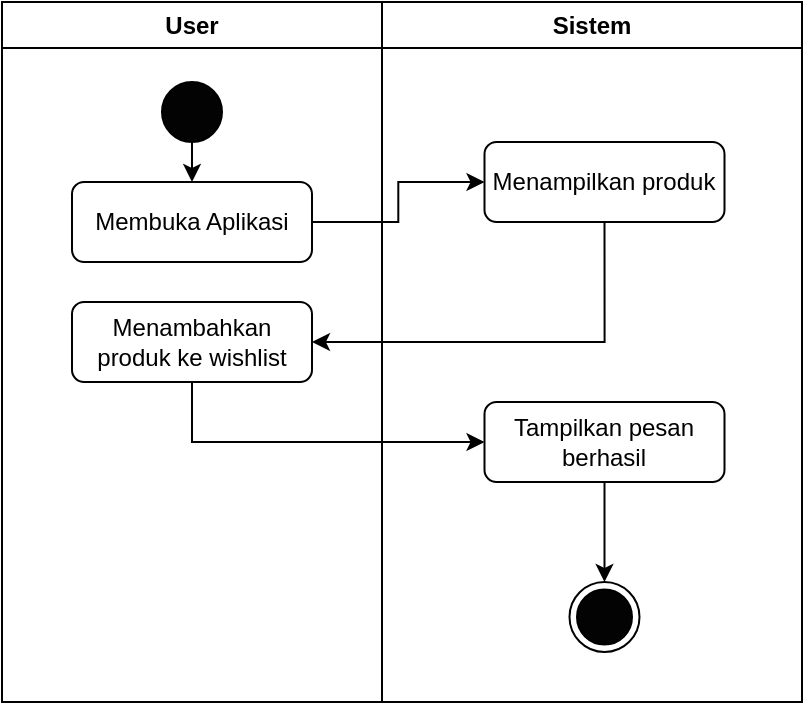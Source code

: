 <mxfile version="24.6.5" type="github">
  <diagram name="Page-1" id="PQpvzgl9xymPNwOv2N0A">
    <mxGraphModel dx="622" dy="349" grid="1" gridSize="10" guides="1" tooltips="1" connect="1" arrows="1" fold="1" page="1" pageScale="1" pageWidth="827" pageHeight="1169" math="0" shadow="0">
      <root>
        <mxCell id="0" />
        <mxCell id="1" parent="0" />
        <mxCell id="KWS7t6jafoBLZ8HItT5k-1" value="User" style="swimlane;whiteSpace=wrap;html=1;" parent="1" vertex="1">
          <mxGeometry x="200" y="50" width="190" height="350" as="geometry" />
        </mxCell>
        <mxCell id="KWS7t6jafoBLZ8HItT5k-2" style="edgeStyle=orthogonalEdgeStyle;rounded=0;orthogonalLoop=1;jettySize=auto;html=1;exitX=0.5;exitY=1;exitDx=0;exitDy=0;entryX=0.5;entryY=0;entryDx=0;entryDy=0;" parent="KWS7t6jafoBLZ8HItT5k-1" source="KWS7t6jafoBLZ8HItT5k-3" target="KWS7t6jafoBLZ8HItT5k-4" edge="1">
          <mxGeometry relative="1" as="geometry" />
        </mxCell>
        <mxCell id="KWS7t6jafoBLZ8HItT5k-3" value="" style="ellipse;whiteSpace=wrap;html=1;aspect=fixed;fillColor=#030303;" parent="KWS7t6jafoBLZ8HItT5k-1" vertex="1">
          <mxGeometry x="80" y="40" width="30" height="30" as="geometry" />
        </mxCell>
        <mxCell id="KWS7t6jafoBLZ8HItT5k-4" value="Membuka Aplikasi" style="rounded=1;whiteSpace=wrap;html=1;" parent="KWS7t6jafoBLZ8HItT5k-1" vertex="1">
          <mxGeometry x="35" y="90" width="120" height="40" as="geometry" />
        </mxCell>
        <mxCell id="KWS7t6jafoBLZ8HItT5k-5" value="Menambahkan produk ke wishlist" style="rounded=1;whiteSpace=wrap;html=1;" parent="KWS7t6jafoBLZ8HItT5k-1" vertex="1">
          <mxGeometry x="35" y="150" width="120" height="40" as="geometry" />
        </mxCell>
        <mxCell id="KWS7t6jafoBLZ8HItT5k-6" value="Sistem" style="swimlane;whiteSpace=wrap;html=1;" parent="1" vertex="1">
          <mxGeometry x="390" y="50" width="210" height="350" as="geometry" />
        </mxCell>
        <mxCell id="KWS7t6jafoBLZ8HItT5k-7" value="Menampilkan produk" style="rounded=1;whiteSpace=wrap;html=1;" parent="KWS7t6jafoBLZ8HItT5k-6" vertex="1">
          <mxGeometry x="51.25" y="70" width="120" height="40" as="geometry" />
        </mxCell>
        <mxCell id="KWS7t6jafoBLZ8HItT5k-8" style="edgeStyle=orthogonalEdgeStyle;rounded=0;orthogonalLoop=1;jettySize=auto;html=1;exitX=0.5;exitY=1;exitDx=0;exitDy=0;entryX=0.5;entryY=0;entryDx=0;entryDy=0;" parent="KWS7t6jafoBLZ8HItT5k-6" target="KWS7t6jafoBLZ8HItT5k-14" edge="1">
          <mxGeometry relative="1" as="geometry">
            <mxPoint x="163.75" y="220" as="sourcePoint" />
          </mxGeometry>
        </mxCell>
        <mxCell id="KWS7t6jafoBLZ8HItT5k-15" style="edgeStyle=orthogonalEdgeStyle;rounded=0;orthogonalLoop=1;jettySize=auto;html=1;exitX=0.5;exitY=1;exitDx=0;exitDy=0;" parent="KWS7t6jafoBLZ8HItT5k-6" source="KWS7t6jafoBLZ8HItT5k-16" target="KWS7t6jafoBLZ8HItT5k-17" edge="1">
          <mxGeometry relative="1" as="geometry" />
        </mxCell>
        <mxCell id="KWS7t6jafoBLZ8HItT5k-16" value="Tampilkan pesan berhasil" style="rounded=1;whiteSpace=wrap;html=1;" parent="KWS7t6jafoBLZ8HItT5k-6" vertex="1">
          <mxGeometry x="51.25" y="200" width="120" height="40" as="geometry" />
        </mxCell>
        <mxCell id="KWS7t6jafoBLZ8HItT5k-17" value="" style="ellipse;whiteSpace=wrap;html=1;aspect=fixed;gradientColor=none;strokeColor=default;strokeWidth=1;" parent="KWS7t6jafoBLZ8HItT5k-6" vertex="1">
          <mxGeometry x="93.75" y="290" width="35" height="35" as="geometry" />
        </mxCell>
        <mxCell id="KWS7t6jafoBLZ8HItT5k-18" value="" style="ellipse;whiteSpace=wrap;html=1;aspect=fixed;fillColor=#030303;" parent="KWS7t6jafoBLZ8HItT5k-6" vertex="1">
          <mxGeometry x="97.5" y="293.75" width="27.5" height="27.5" as="geometry" />
        </mxCell>
        <mxCell id="KWS7t6jafoBLZ8HItT5k-19" style="edgeStyle=orthogonalEdgeStyle;rounded=0;orthogonalLoop=1;jettySize=auto;html=1;exitX=1;exitY=0.5;exitDx=0;exitDy=0;entryX=0;entryY=0.5;entryDx=0;entryDy=0;" parent="1" source="KWS7t6jafoBLZ8HItT5k-4" target="KWS7t6jafoBLZ8HItT5k-7" edge="1">
          <mxGeometry relative="1" as="geometry" />
        </mxCell>
        <mxCell id="KWS7t6jafoBLZ8HItT5k-20" style="edgeStyle=orthogonalEdgeStyle;rounded=0;orthogonalLoop=1;jettySize=auto;html=1;exitX=0.5;exitY=1;exitDx=0;exitDy=0;entryX=1;entryY=0.5;entryDx=0;entryDy=0;" parent="1" source="KWS7t6jafoBLZ8HItT5k-7" target="KWS7t6jafoBLZ8HItT5k-5" edge="1">
          <mxGeometry relative="1" as="geometry" />
        </mxCell>
        <mxCell id="KWS7t6jafoBLZ8HItT5k-21" style="edgeStyle=orthogonalEdgeStyle;rounded=0;orthogonalLoop=1;jettySize=auto;html=1;exitX=0.5;exitY=1;exitDx=0;exitDy=0;entryX=0;entryY=0.5;entryDx=0;entryDy=0;" parent="1" source="KWS7t6jafoBLZ8HItT5k-5" target="KWS7t6jafoBLZ8HItT5k-16" edge="1">
          <mxGeometry relative="1" as="geometry">
            <mxPoint x="493.75" y="250" as="targetPoint" />
          </mxGeometry>
        </mxCell>
      </root>
    </mxGraphModel>
  </diagram>
</mxfile>
